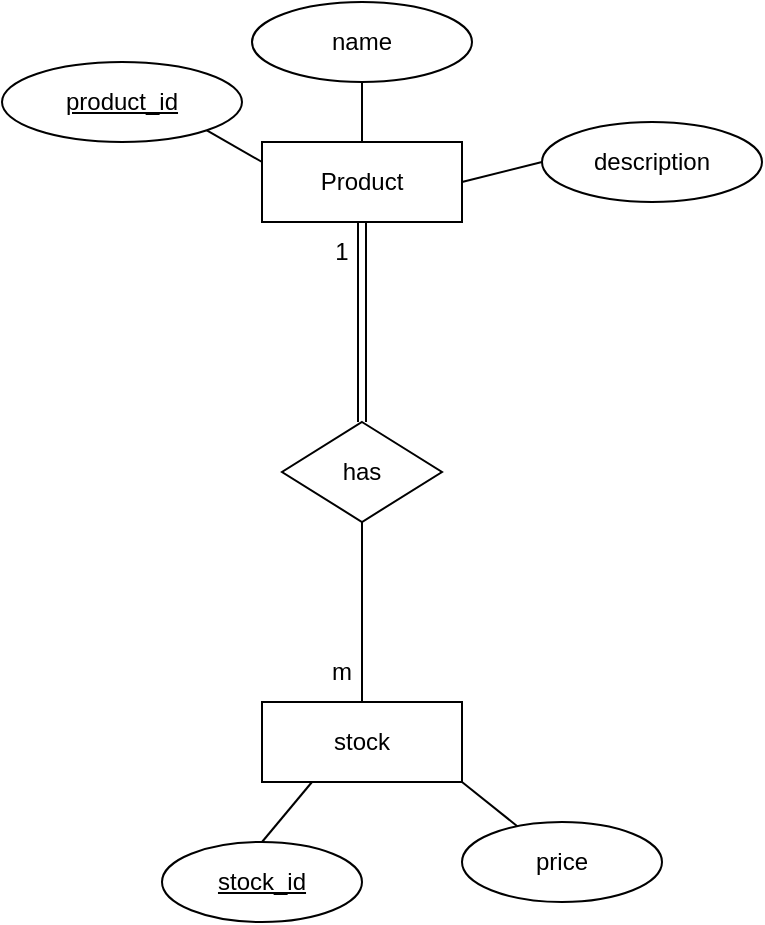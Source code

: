 <mxfile version="21.6.8" type="device">
  <diagram id="R2lEEEUBdFMjLlhIrx00" name="Page-1">
    <mxGraphModel dx="1195" dy="697" grid="1" gridSize="10" guides="1" tooltips="1" connect="1" arrows="1" fold="1" page="1" pageScale="1" pageWidth="850" pageHeight="1100" math="0" shadow="0" extFonts="Permanent Marker^https://fonts.googleapis.com/css?family=Permanent+Marker">
      <root>
        <mxCell id="0" />
        <mxCell id="1" parent="0" />
        <mxCell id="f3zCb_iS_iJ9NNblLDht-1" value="Product" style="rounded=0;whiteSpace=wrap;html=1;" vertex="1" parent="1">
          <mxGeometry x="190" y="260" width="100" height="40" as="geometry" />
        </mxCell>
        <mxCell id="f3zCb_iS_iJ9NNblLDht-3" value="&lt;u&gt;product_id&lt;/u&gt;" style="ellipse;whiteSpace=wrap;html=1;" vertex="1" parent="1">
          <mxGeometry x="60" y="220" width="120" height="40" as="geometry" />
        </mxCell>
        <mxCell id="f3zCb_iS_iJ9NNblLDht-4" value="name" style="ellipse;whiteSpace=wrap;html=1;" vertex="1" parent="1">
          <mxGeometry x="185" y="190" width="110" height="40" as="geometry" />
        </mxCell>
        <mxCell id="f3zCb_iS_iJ9NNblLDht-5" value="description" style="ellipse;whiteSpace=wrap;html=1;" vertex="1" parent="1">
          <mxGeometry x="330" y="250" width="110" height="40" as="geometry" />
        </mxCell>
        <mxCell id="f3zCb_iS_iJ9NNblLDht-6" value="price" style="ellipse;whiteSpace=wrap;html=1;" vertex="1" parent="1">
          <mxGeometry x="290" y="600" width="100" height="40" as="geometry" />
        </mxCell>
        <mxCell id="f3zCb_iS_iJ9NNblLDht-9" value="" style="endArrow=none;html=1;rounded=0;entryX=0.5;entryY=1;entryDx=0;entryDy=0;exitX=0.5;exitY=0;exitDx=0;exitDy=0;" edge="1" parent="1" source="f3zCb_iS_iJ9NNblLDht-1" target="f3zCb_iS_iJ9NNblLDht-4">
          <mxGeometry width="50" height="50" relative="1" as="geometry">
            <mxPoint x="570" y="450" as="sourcePoint" />
            <mxPoint x="620" y="400" as="targetPoint" />
          </mxGeometry>
        </mxCell>
        <mxCell id="f3zCb_iS_iJ9NNblLDht-10" value="" style="endArrow=none;html=1;rounded=0;entryX=0;entryY=0.5;entryDx=0;entryDy=0;exitX=1;exitY=0.5;exitDx=0;exitDy=0;" edge="1" parent="1" source="f3zCb_iS_iJ9NNblLDht-1" target="f3zCb_iS_iJ9NNblLDht-5">
          <mxGeometry width="50" height="50" relative="1" as="geometry">
            <mxPoint x="275" y="270" as="sourcePoint" />
            <mxPoint x="295" y="240" as="targetPoint" />
          </mxGeometry>
        </mxCell>
        <mxCell id="f3zCb_iS_iJ9NNblLDht-11" value="" style="endArrow=none;html=1;rounded=0;exitX=1;exitY=1;exitDx=0;exitDy=0;" edge="1" parent="1" source="f3zCb_iS_iJ9NNblLDht-14" target="f3zCb_iS_iJ9NNblLDht-6">
          <mxGeometry width="50" height="50" relative="1" as="geometry">
            <mxPoint x="300" y="290" as="sourcePoint" />
            <mxPoint x="340" y="280" as="targetPoint" />
            <Array as="points" />
          </mxGeometry>
        </mxCell>
        <mxCell id="f3zCb_iS_iJ9NNblLDht-13" value="" style="endArrow=none;html=1;rounded=0;exitX=1;exitY=1;exitDx=0;exitDy=0;entryX=0;entryY=0.25;entryDx=0;entryDy=0;" edge="1" parent="1" source="f3zCb_iS_iJ9NNblLDht-3" target="f3zCb_iS_iJ9NNblLDht-1">
          <mxGeometry width="50" height="50" relative="1" as="geometry">
            <mxPoint x="200" y="310" as="sourcePoint" />
            <mxPoint x="190" y="300" as="targetPoint" />
          </mxGeometry>
        </mxCell>
        <mxCell id="f3zCb_iS_iJ9NNblLDht-14" value="stock" style="rounded=0;whiteSpace=wrap;html=1;" vertex="1" parent="1">
          <mxGeometry x="190" y="540" width="100" height="40" as="geometry" />
        </mxCell>
        <mxCell id="f3zCb_iS_iJ9NNblLDht-15" value="has" style="rhombus;whiteSpace=wrap;html=1;" vertex="1" parent="1">
          <mxGeometry x="200" y="400" width="80" height="50" as="geometry" />
        </mxCell>
        <mxCell id="f3zCb_iS_iJ9NNblLDht-18" value="" style="shape=link;html=1;rounded=0;entryX=0.5;entryY=1;entryDx=0;entryDy=0;exitX=0.5;exitY=0;exitDx=0;exitDy=0;" edge="1" parent="1" source="f3zCb_iS_iJ9NNblLDht-15" target="f3zCb_iS_iJ9NNblLDht-1">
          <mxGeometry width="100" relative="1" as="geometry">
            <mxPoint x="410" y="410" as="sourcePoint" />
            <mxPoint x="510" y="410" as="targetPoint" />
          </mxGeometry>
        </mxCell>
        <mxCell id="f3zCb_iS_iJ9NNblLDht-19" value="" style="endArrow=none;html=1;rounded=0;entryX=0.5;entryY=1;entryDx=0;entryDy=0;exitX=0.5;exitY=0;exitDx=0;exitDy=0;" edge="1" parent="1" source="f3zCb_iS_iJ9NNblLDht-14" target="f3zCb_iS_iJ9NNblLDht-15">
          <mxGeometry width="50" height="50" relative="1" as="geometry">
            <mxPoint x="440" y="440" as="sourcePoint" />
            <mxPoint x="490" y="390" as="targetPoint" />
          </mxGeometry>
        </mxCell>
        <mxCell id="f3zCb_iS_iJ9NNblLDht-20" value="1" style="text;html=1;strokeColor=none;fillColor=none;align=center;verticalAlign=middle;whiteSpace=wrap;rounded=0;" vertex="1" parent="1">
          <mxGeometry x="200" y="300" width="60" height="30" as="geometry" />
        </mxCell>
        <mxCell id="f3zCb_iS_iJ9NNblLDht-22" value="m" style="text;html=1;strokeColor=none;fillColor=none;align=center;verticalAlign=middle;whiteSpace=wrap;rounded=0;" vertex="1" parent="1">
          <mxGeometry x="200" y="510" width="60" height="30" as="geometry" />
        </mxCell>
        <mxCell id="f3zCb_iS_iJ9NNblLDht-23" value="&lt;u&gt;stock_id&lt;/u&gt;" style="ellipse;whiteSpace=wrap;html=1;" vertex="1" parent="1">
          <mxGeometry x="140" y="610" width="100" height="40" as="geometry" />
        </mxCell>
        <mxCell id="f3zCb_iS_iJ9NNblLDht-24" value="" style="endArrow=none;html=1;rounded=0;exitX=0.25;exitY=1;exitDx=0;exitDy=0;entryX=0.5;entryY=0;entryDx=0;entryDy=0;" edge="1" parent="1" source="f3zCb_iS_iJ9NNblLDht-14" target="f3zCb_iS_iJ9NNblLDht-23">
          <mxGeometry width="50" height="50" relative="1" as="geometry">
            <mxPoint x="300" y="590" as="sourcePoint" />
            <mxPoint x="334" y="622" as="targetPoint" />
            <Array as="points" />
          </mxGeometry>
        </mxCell>
      </root>
    </mxGraphModel>
  </diagram>
</mxfile>
